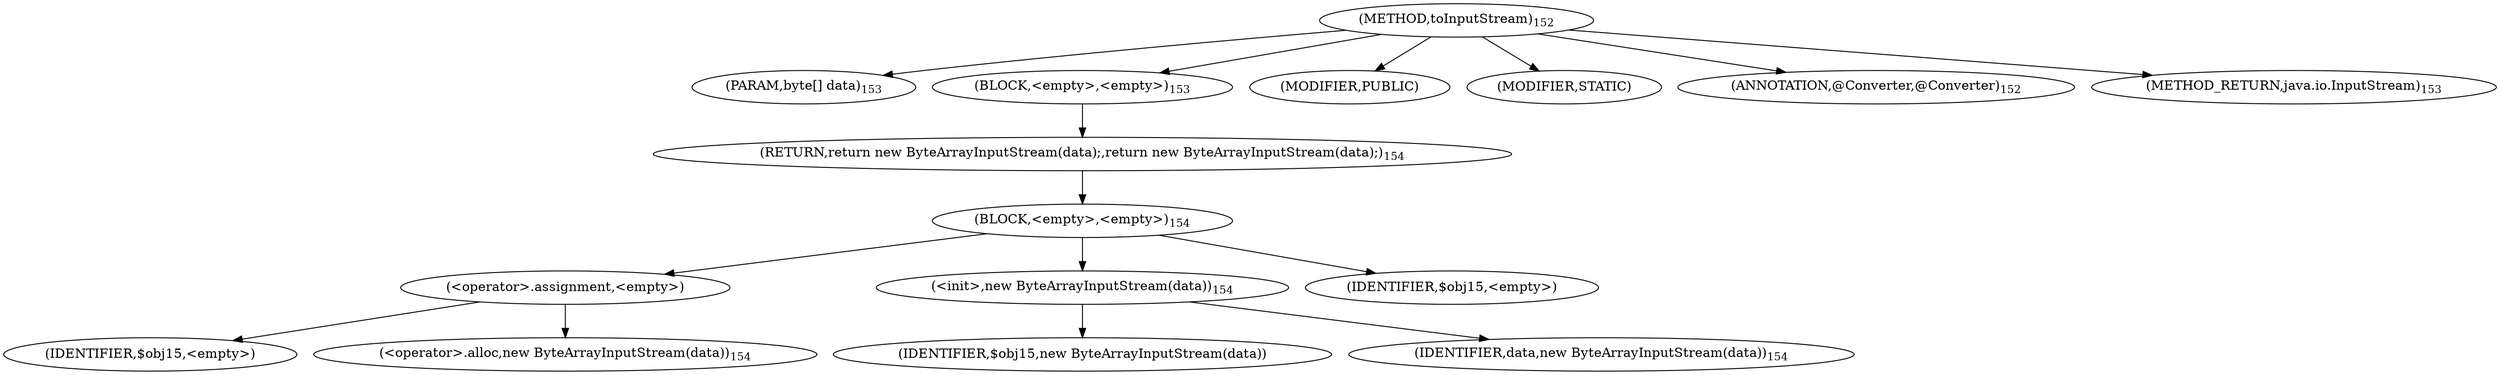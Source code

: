 digraph "toInputStream" {  
"347" [label = <(METHOD,toInputStream)<SUB>152</SUB>> ]
"348" [label = <(PARAM,byte[] data)<SUB>153</SUB>> ]
"349" [label = <(BLOCK,&lt;empty&gt;,&lt;empty&gt;)<SUB>153</SUB>> ]
"350" [label = <(RETURN,return new ByteArrayInputStream(data);,return new ByteArrayInputStream(data);)<SUB>154</SUB>> ]
"351" [label = <(BLOCK,&lt;empty&gt;,&lt;empty&gt;)<SUB>154</SUB>> ]
"352" [label = <(&lt;operator&gt;.assignment,&lt;empty&gt;)> ]
"353" [label = <(IDENTIFIER,$obj15,&lt;empty&gt;)> ]
"354" [label = <(&lt;operator&gt;.alloc,new ByteArrayInputStream(data))<SUB>154</SUB>> ]
"355" [label = <(&lt;init&gt;,new ByteArrayInputStream(data))<SUB>154</SUB>> ]
"356" [label = <(IDENTIFIER,$obj15,new ByteArrayInputStream(data))> ]
"357" [label = <(IDENTIFIER,data,new ByteArrayInputStream(data))<SUB>154</SUB>> ]
"358" [label = <(IDENTIFIER,$obj15,&lt;empty&gt;)> ]
"359" [label = <(MODIFIER,PUBLIC)> ]
"360" [label = <(MODIFIER,STATIC)> ]
"361" [label = <(ANNOTATION,@Converter,@Converter)<SUB>152</SUB>> ]
"362" [label = <(METHOD_RETURN,java.io.InputStream)<SUB>153</SUB>> ]
  "347" -> "348" 
  "347" -> "349" 
  "347" -> "359" 
  "347" -> "360" 
  "347" -> "361" 
  "347" -> "362" 
  "349" -> "350" 
  "350" -> "351" 
  "351" -> "352" 
  "351" -> "355" 
  "351" -> "358" 
  "352" -> "353" 
  "352" -> "354" 
  "355" -> "356" 
  "355" -> "357" 
}

